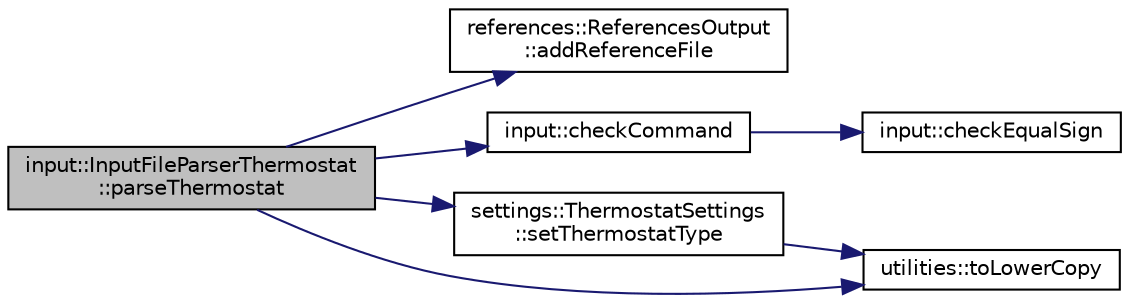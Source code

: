 digraph "input::InputFileParserThermostat::parseThermostat"
{
 // LATEX_PDF_SIZE
  edge [fontname="Helvetica",fontsize="10",labelfontname="Helvetica",labelfontsize="10"];
  node [fontname="Helvetica",fontsize="10",shape=record];
  rankdir="LR";
  Node1 [label="input::InputFileParserThermostat\l::parseThermostat",height=0.2,width=0.4,color="black", fillcolor="grey75", style="filled", fontcolor="black",tooltip="Parse the thermostat used in the simulation."];
  Node1 -> Node2 [color="midnightblue",fontsize="10",style="solid",fontname="Helvetica"];
  Node2 [label="references::ReferencesOutput\l::addReferenceFile",height=0.2,width=0.4,color="black", fillcolor="white", style="filled",URL="$classreferences_1_1ReferencesOutput.html#ab9f11b57ee5a49a8e2033bcc1fe9b32d",tooltip="adds a reference file to the list of reference files and bibtex files"];
  Node1 -> Node3 [color="midnightblue",fontsize="10",style="solid",fontname="Helvetica"];
  Node3 [label="input::checkCommand",height=0.2,width=0.4,color="black", fillcolor="white", style="filled",URL="$namespaceinput.html#a81877d6bfa9b46cdca1b280c6d1b30fb",tooltip="check if command array has exactly 3 elements"];
  Node3 -> Node4 [color="midnightblue",fontsize="10",style="solid",fontname="Helvetica"];
  Node4 [label="input::checkEqualSign",height=0.2,width=0.4,color="black", fillcolor="white", style="filled",URL="$namespaceinput.html#a586caa23c32d86459177222a3b5d53fe",tooltip="check if parameter is \"=\""];
  Node1 -> Node5 [color="midnightblue",fontsize="10",style="solid",fontname="Helvetica"];
  Node5 [label="settings::ThermostatSettings\l::setThermostatType",height=0.2,width=0.4,color="black", fillcolor="white", style="filled",URL="$classsettings_1_1ThermostatSettings.html#acf295590fb40eb83c6a9c9a3aa69c21b",tooltip="sets the thermostatType to enum in settings"];
  Node5 -> Node6 [color="midnightblue",fontsize="10",style="solid",fontname="Helvetica"];
  Node6 [label="utilities::toLowerCopy",height=0.2,width=0.4,color="black", fillcolor="white", style="filled",URL="$namespaceutilities.html#a00b80743096ddd313ba418b9a7730698",tooltip="returns a copy of a string all lower case"];
  Node1 -> Node6 [color="midnightblue",fontsize="10",style="solid",fontname="Helvetica"];
}
